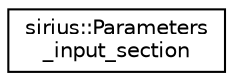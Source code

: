 digraph "Graphical Class Hierarchy"
{
 // INTERACTIVE_SVG=YES
  edge [fontname="Helvetica",fontsize="10",labelfontname="Helvetica",labelfontsize="10"];
  node [fontname="Helvetica",fontsize="10",shape=record];
  rankdir="LR";
  Node1 [label="sirius::Parameters\l_input_section",height=0.2,width=0.4,color="black", fillcolor="white", style="filled",URL="$structsirius_1_1_parameters__input__section.html"];
}
